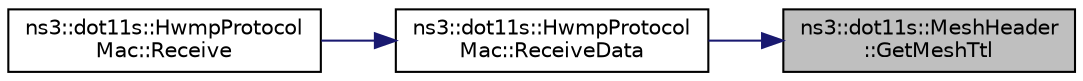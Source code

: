 digraph "ns3::dot11s::MeshHeader::GetMeshTtl"
{
 // LATEX_PDF_SIZE
  edge [fontname="Helvetica",fontsize="10",labelfontname="Helvetica",labelfontsize="10"];
  node [fontname="Helvetica",fontsize="10",shape=record];
  rankdir="RL";
  Node1 [label="ns3::dot11s::MeshHeader\l::GetMeshTtl",height=0.2,width=0.4,color="black", fillcolor="grey75", style="filled", fontcolor="black",tooltip="Get mesh TTL function subfield value."];
  Node1 -> Node2 [dir="back",color="midnightblue",fontsize="10",style="solid",fontname="Helvetica"];
  Node2 [label="ns3::dot11s::HwmpProtocol\lMac::ReceiveData",height=0.2,width=0.4,color="black", fillcolor="white", style="filled",URL="$classns3_1_1dot11s_1_1_hwmp_protocol_mac.html#a71929de219e49a7b1c9e8c89e9b8f842",tooltip="Receive data frame."];
  Node2 -> Node3 [dir="back",color="midnightblue",fontsize="10",style="solid",fontname="Helvetica"];
  Node3 [label="ns3::dot11s::HwmpProtocol\lMac::Receive",height=0.2,width=0.4,color="black", fillcolor="white", style="filled",URL="$classns3_1_1dot11s_1_1_hwmp_protocol_mac.html#a7d33d166ab3c21ef0294c2e471e18e52",tooltip="allow HwmpProtocol class friend access"];
}

